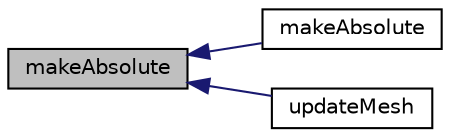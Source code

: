 digraph "makeAbsolute"
{
  bgcolor="transparent";
  edge [fontname="Helvetica",fontsize="10",labelfontname="Helvetica",labelfontsize="10"];
  node [fontname="Helvetica",fontsize="10",shape=record];
  rankdir="LR";
  Node1 [label="makeAbsolute",height=0.2,width=0.4,color="black", fillcolor="grey75", style="filled", fontcolor="black"];
  Node1 -> Node2 [dir="back",color="midnightblue",fontsize="10",style="solid",fontname="Helvetica"];
  Node2 [label="makeAbsolute",height=0.2,width=0.4,color="black",URL="$a01580.html#afc7ea79df73e02b82a58745981956e81",tooltip="Make the given relative flux absolute within the MRF region. "];
  Node1 -> Node3 [dir="back",color="midnightblue",fontsize="10",style="solid",fontname="Helvetica"];
  Node3 [label="updateMesh",height=0.2,width=0.4,color="black",URL="$a01580.html#a9c8cde0b192708d622d874f8cc2df66d",tooltip="Update the mesh corresponding to given map. "];
}
